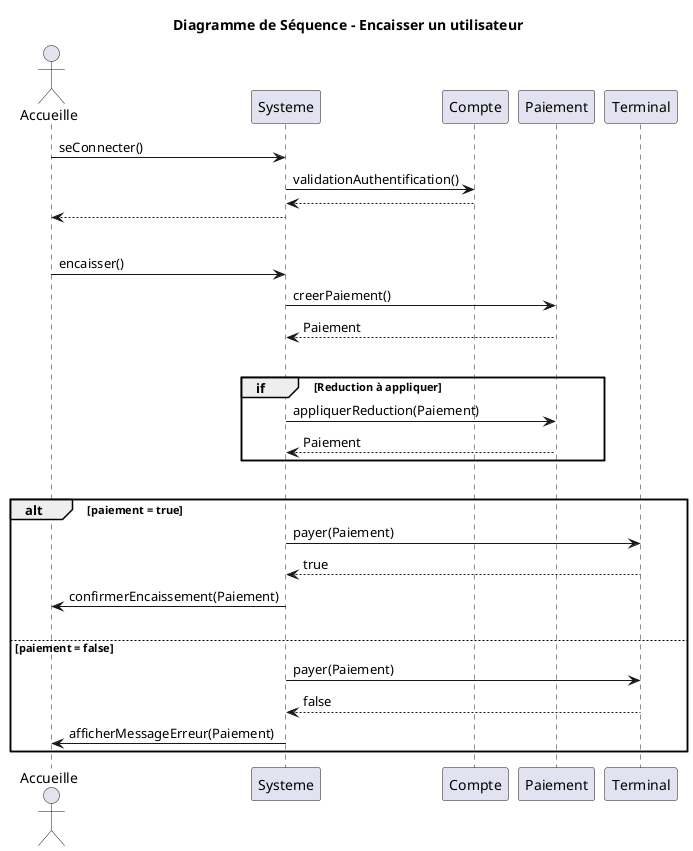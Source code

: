 @startuml
title Diagramme de Séquence - Encaisser un utilisateur
actor Accueille
participant Systeme
participant Compte
participant Paiement
participant Terminal

'Connexion à un compte'
Accueille -> Systeme: seConnecter()
Systeme -> Compte: validationAuthentification()
return
Systeme --> Accueille

'Séparation'
|||

'Accueille encaisse un client'
Accueille -> Systeme: encaisser()
Systeme -> Paiement: creerPaiement()
Paiement --> Systeme : Paiement

'Séparation'
|||

'Accueille applique une reduction'
group if [Reduction à appliquer]
    Systeme -> Paiement : appliquerReduction(Paiement)
    return Paiement
end

'Séparation'
|||

'Accueille demande un paiement'
alt paiement = true
Systeme -> Terminal: payer(Paiement)
return true
Systeme -> Accueille: confirmerEncaissement(Paiement)

'Séparation'
|||

else paiement = false
Systeme -> Terminal: payer(Paiement)
return false
Systeme -> Accueille: afficherMessageErreur(Paiement)
end
@enduml